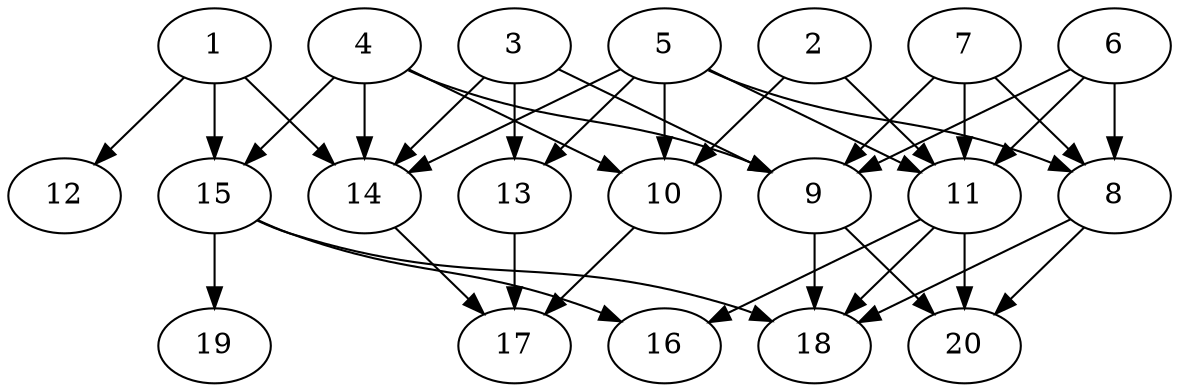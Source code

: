 // DAG automatically generated by daggen at Wed Jul 24 22:02:40 2019
// ./daggen --dot -n 20 --ccr 0.5 --fat 0.6 --regular 0.5 --density 0.5 --mindata 5242880 --maxdata 52428800 
digraph G {
  1 [size="69226496", alpha="0.04", expect_size="34613248"] 
  1 -> 12 [size ="34613248"]
  1 -> 14 [size ="34613248"]
  1 -> 15 [size ="34613248"]
  2 [size="97439744", alpha="0.17", expect_size="48719872"] 
  2 -> 10 [size ="48719872"]
  2 -> 11 [size ="48719872"]
  3 [size="15517696", alpha="0.16", expect_size="7758848"] 
  3 -> 9 [size ="7758848"]
  3 -> 13 [size ="7758848"]
  3 -> 14 [size ="7758848"]
  4 [size="100263936", alpha="0.02", expect_size="50131968"] 
  4 -> 9 [size ="50131968"]
  4 -> 10 [size ="50131968"]
  4 -> 14 [size ="50131968"]
  4 -> 15 [size ="50131968"]
  5 [size="67086336", alpha="0.12", expect_size="33543168"] 
  5 -> 8 [size ="33543168"]
  5 -> 10 [size ="33543168"]
  5 -> 11 [size ="33543168"]
  5 -> 13 [size ="33543168"]
  5 -> 14 [size ="33543168"]
  6 [size="77088768", alpha="0.08", expect_size="38544384"] 
  6 -> 8 [size ="38544384"]
  6 -> 9 [size ="38544384"]
  6 -> 11 [size ="38544384"]
  7 [size="62851072", alpha="0.18", expect_size="31425536"] 
  7 -> 8 [size ="31425536"]
  7 -> 9 [size ="31425536"]
  7 -> 11 [size ="31425536"]
  8 [size="45932544", alpha="0.03", expect_size="22966272"] 
  8 -> 18 [size ="22966272"]
  8 -> 20 [size ="22966272"]
  9 [size="14800896", alpha="0.08", expect_size="7400448"] 
  9 -> 18 [size ="7400448"]
  9 -> 20 [size ="7400448"]
  10 [size="85166080", alpha="0.06", expect_size="42583040"] 
  10 -> 17 [size ="42583040"]
  11 [size="43433984", alpha="0.11", expect_size="21716992"] 
  11 -> 16 [size ="21716992"]
  11 -> 18 [size ="21716992"]
  11 -> 20 [size ="21716992"]
  12 [size="64002048", alpha="0.02", expect_size="32001024"] 
  13 [size="51922944", alpha="0.04", expect_size="25961472"] 
  13 -> 17 [size ="25961472"]
  14 [size="33159168", alpha="0.06", expect_size="16579584"] 
  14 -> 17 [size ="16579584"]
  15 [size="43165696", alpha="0.12", expect_size="21582848"] 
  15 -> 16 [size ="21582848"]
  15 -> 18 [size ="21582848"]
  15 -> 19 [size ="21582848"]
  16 [size="97841152", alpha="0.03", expect_size="48920576"] 
  17 [size="42606592", alpha="0.10", expect_size="21303296"] 
  18 [size="31150080", alpha="0.05", expect_size="15575040"] 
  19 [size="43481088", alpha="0.04", expect_size="21740544"] 
  20 [size="79759360", alpha="0.20", expect_size="39879680"] 
}
